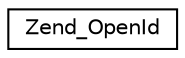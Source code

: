 digraph G
{
  edge [fontname="Helvetica",fontsize="10",labelfontname="Helvetica",labelfontsize="10"];
  node [fontname="Helvetica",fontsize="10",shape=record];
  rankdir="LR";
  Node1 [label="Zend_OpenId",height=0.2,width=0.4,color="black", fillcolor="white", style="filled",URL="$class_zend___open_id.html"];
}
